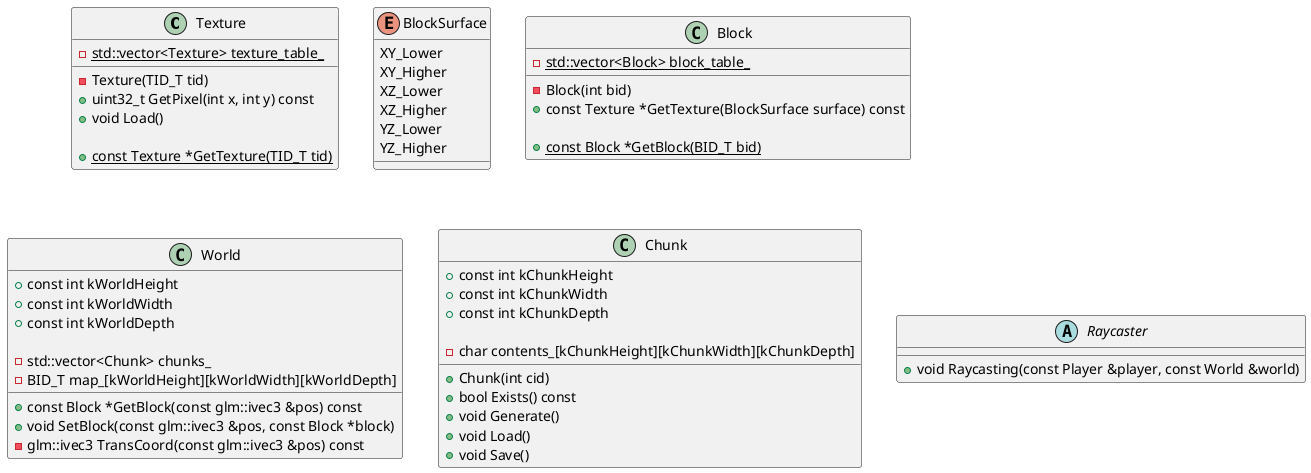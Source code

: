 @startuml

class Texture {
    - {static} std::vector<Texture> texture_table_

    - Texture(TID_T tid)
    + uint32_t GetPixel(int x, int y) const
    + void Load()

    + {static} const Texture *GetTexture(TID_T tid)
}

enum BlockSurface {
    XY_Lower
    XY_Higher
    XZ_Lower
    XZ_Higher
    YZ_Lower
    YZ_Higher
}
class Block {
    - {static} std::vector<Block> block_table_

    - Block(int bid)
    + const Texture *GetTexture(BlockSurface surface) const

    + {static} const Block *GetBlock(BID_T bid)
}

class World {
    + const int kWorldHeight
    + const int kWorldWidth
    + const int kWorldDepth

    - std::vector<Chunk> chunks_
    - BID_T map_[kWorldHeight][kWorldWidth][kWorldDepth]

    + const Block *GetBlock(const glm::ivec3 &pos) const
    + void SetBlock(const glm::ivec3 &pos, const Block *block)
    - glm::ivec3 TransCoord(const glm::ivec3 &pos) const
}
class Chunk {
    + const int kChunkHeight
    + const int kChunkWidth
    + const int kChunkDepth

    - char contents_[kChunkHeight][kChunkWidth][kChunkDepth]

    + Chunk(int cid)
    + bool Exists() const
    + void Generate()
    + void Load()
    + void Save()
}
abstract Raycaster {
    + void Raycasting(const Player &player, const World &world)
}

@enduml
